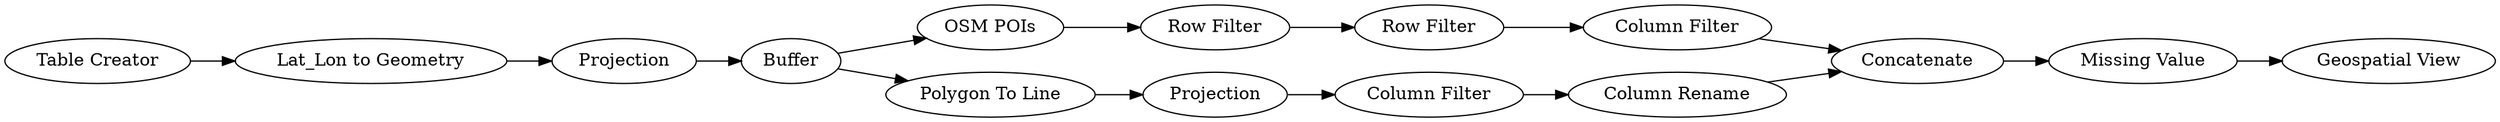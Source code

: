 digraph {
	17 -> 15
	12 -> 10
	7 -> 8
	7 -> 16
	4 -> 3
	8 -> 9
	14 -> 18
	18 -> 17
	10 -> 15
	9 -> 12
	16 -> 14
	15 -> 13
	6 -> 7
	13 -> 11
	3 -> 6
	16 [label="Polygon To Line"]
	13 [label="Missing Value"]
	7 [label=Buffer]
	9 [label="Row Filter"]
	11 [label="Geospatial View"]
	4 [label="Table Creator"]
	18 [label="Column Filter"]
	10 [label="Column Filter"]
	8 [label="OSM POIs"]
	6 [label=Projection]
	15 [label=Concatenate]
	14 [label=Projection]
	17 [label="Column Rename"]
	3 [label="Lat_Lon to Geometry"]
	12 [label="Row Filter"]
	rankdir=LR
}
